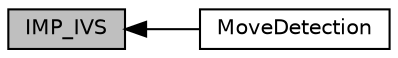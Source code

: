 digraph "IMP_IVS"
{
  edge [fontname="Helvetica",fontsize="10",labelfontname="Helvetica",labelfontsize="10"];
  node [fontname="Helvetica",fontsize="10",shape=record];
  rankdir=LR;
  Node0 [label="IMP_IVS",height=0.2,width=0.4,color="black", fillcolor="grey75", style="filled", fontcolor="black"];
  Node1 [label="MoveDetection",height=0.2,width=0.4,color="black", fillcolor="white", style="filled",URL="$group__MoveDetection.html",tooltip="Interface de détection de mouvement. "];
  Node0->Node1 [shape=plaintext, dir="back", style="solid"];
}
